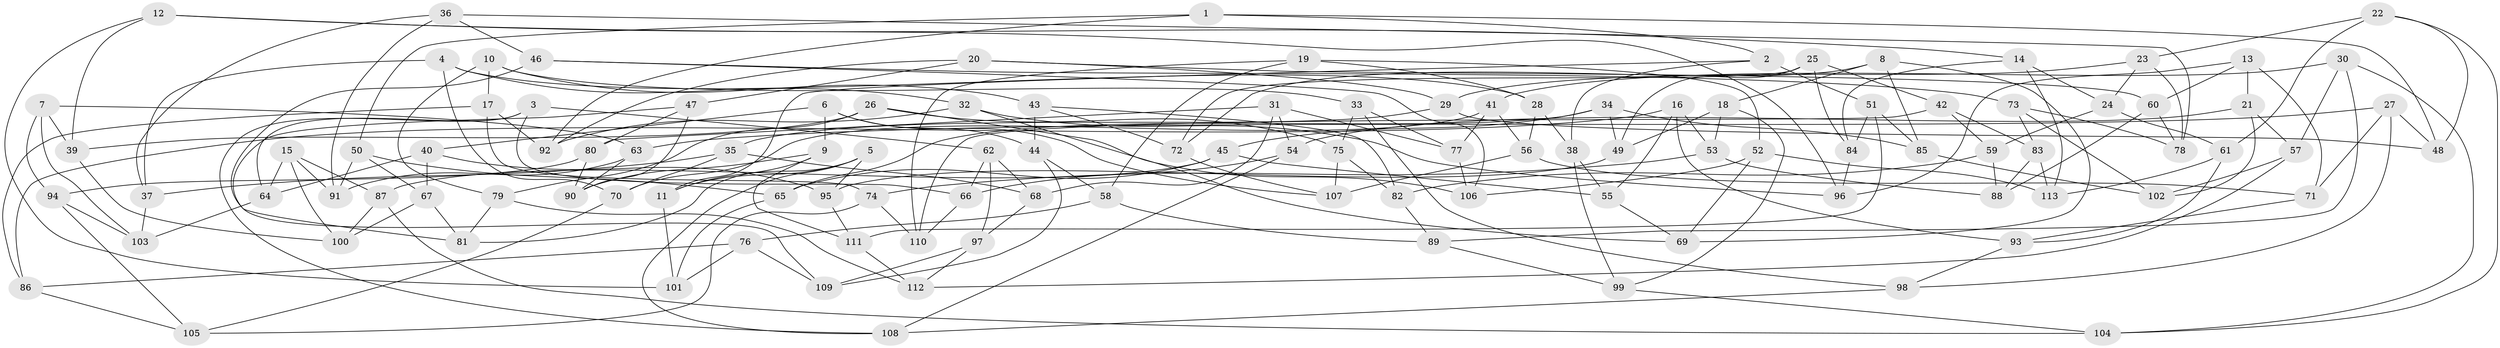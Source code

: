 // coarse degree distribution, {9: 0.06060606060606061, 10: 0.06060606060606061, 3: 0.06060606060606061, 13: 0.06060606060606061, 4: 0.12121212121212122, 8: 0.18181818181818182, 11: 0.06060606060606061, 7: 0.15151515151515152, 6: 0.15151515151515152, 5: 0.09090909090909091}
// Generated by graph-tools (version 1.1) at 2025/21/03/04/25 18:21:02]
// undirected, 113 vertices, 226 edges
graph export_dot {
graph [start="1"]
  node [color=gray90,style=filled];
  1;
  2;
  3;
  4;
  5;
  6;
  7;
  8;
  9;
  10;
  11;
  12;
  13;
  14;
  15;
  16;
  17;
  18;
  19;
  20;
  21;
  22;
  23;
  24;
  25;
  26;
  27;
  28;
  29;
  30;
  31;
  32;
  33;
  34;
  35;
  36;
  37;
  38;
  39;
  40;
  41;
  42;
  43;
  44;
  45;
  46;
  47;
  48;
  49;
  50;
  51;
  52;
  53;
  54;
  55;
  56;
  57;
  58;
  59;
  60;
  61;
  62;
  63;
  64;
  65;
  66;
  67;
  68;
  69;
  70;
  71;
  72;
  73;
  74;
  75;
  76;
  77;
  78;
  79;
  80;
  81;
  82;
  83;
  84;
  85;
  86;
  87;
  88;
  89;
  90;
  91;
  92;
  93;
  94;
  95;
  96;
  97;
  98;
  99;
  100;
  101;
  102;
  103;
  104;
  105;
  106;
  107;
  108;
  109;
  110;
  111;
  112;
  113;
  1 -- 48;
  1 -- 92;
  1 -- 50;
  1 -- 2;
  2 -- 51;
  2 -- 11;
  2 -- 38;
  3 -- 62;
  3 -- 66;
  3 -- 64;
  3 -- 108;
  4 -- 70;
  4 -- 28;
  4 -- 37;
  4 -- 32;
  5 -- 95;
  5 -- 108;
  5 -- 81;
  5 -- 11;
  6 -- 107;
  6 -- 44;
  6 -- 40;
  6 -- 9;
  7 -- 103;
  7 -- 94;
  7 -- 39;
  7 -- 63;
  8 -- 85;
  8 -- 18;
  8 -- 69;
  8 -- 72;
  9 -- 11;
  9 -- 111;
  9 -- 90;
  10 -- 17;
  10 -- 33;
  10 -- 79;
  10 -- 43;
  11 -- 101;
  12 -- 101;
  12 -- 39;
  12 -- 96;
  12 -- 14;
  13 -- 60;
  13 -- 96;
  13 -- 71;
  13 -- 21;
  14 -- 24;
  14 -- 113;
  14 -- 84;
  15 -- 64;
  15 -- 91;
  15 -- 100;
  15 -- 87;
  16 -- 86;
  16 -- 93;
  16 -- 55;
  16 -- 53;
  17 -- 74;
  17 -- 92;
  17 -- 86;
  18 -- 49;
  18 -- 53;
  18 -- 99;
  19 -- 52;
  19 -- 28;
  19 -- 110;
  19 -- 58;
  20 -- 29;
  20 -- 92;
  20 -- 60;
  20 -- 47;
  21 -- 102;
  21 -- 54;
  21 -- 57;
  22 -- 61;
  22 -- 23;
  22 -- 48;
  22 -- 104;
  23 -- 24;
  23 -- 78;
  23 -- 29;
  24 -- 59;
  24 -- 61;
  25 -- 72;
  25 -- 42;
  25 -- 49;
  25 -- 84;
  26 -- 75;
  26 -- 39;
  26 -- 79;
  26 -- 106;
  27 -- 48;
  27 -- 98;
  27 -- 71;
  27 -- 63;
  28 -- 38;
  28 -- 56;
  29 -- 48;
  29 -- 35;
  30 -- 57;
  30 -- 41;
  30 -- 104;
  30 -- 89;
  31 -- 80;
  31 -- 54;
  31 -- 77;
  31 -- 68;
  32 -- 69;
  32 -- 96;
  32 -- 92;
  33 -- 75;
  33 -- 98;
  33 -- 77;
  34 -- 65;
  34 -- 49;
  34 -- 45;
  34 -- 85;
  35 -- 70;
  35 -- 37;
  35 -- 68;
  36 -- 37;
  36 -- 46;
  36 -- 91;
  36 -- 78;
  37 -- 103;
  38 -- 55;
  38 -- 99;
  39 -- 100;
  40 -- 64;
  40 -- 95;
  40 -- 67;
  41 -- 77;
  41 -- 70;
  41 -- 56;
  42 -- 59;
  42 -- 83;
  42 -- 110;
  43 -- 44;
  43 -- 72;
  43 -- 82;
  44 -- 109;
  44 -- 58;
  45 -- 65;
  45 -- 55;
  45 -- 87;
  46 -- 109;
  46 -- 106;
  46 -- 73;
  47 -- 80;
  47 -- 90;
  47 -- 81;
  49 -- 95;
  50 -- 91;
  50 -- 65;
  50 -- 67;
  51 -- 84;
  51 -- 85;
  51 -- 111;
  52 -- 69;
  52 -- 113;
  52 -- 106;
  53 -- 88;
  53 -- 74;
  54 -- 108;
  54 -- 66;
  55 -- 69;
  56 -- 107;
  56 -- 71;
  57 -- 112;
  57 -- 102;
  58 -- 89;
  58 -- 76;
  59 -- 88;
  59 -- 82;
  60 -- 78;
  60 -- 88;
  61 -- 93;
  61 -- 113;
  62 -- 97;
  62 -- 66;
  62 -- 68;
  63 -- 90;
  63 -- 91;
  64 -- 103;
  65 -- 101;
  66 -- 110;
  67 -- 100;
  67 -- 81;
  68 -- 97;
  70 -- 105;
  71 -- 93;
  72 -- 107;
  73 -- 102;
  73 -- 83;
  73 -- 78;
  74 -- 110;
  74 -- 105;
  75 -- 82;
  75 -- 107;
  76 -- 101;
  76 -- 86;
  76 -- 109;
  77 -- 106;
  79 -- 81;
  79 -- 112;
  80 -- 94;
  80 -- 90;
  82 -- 89;
  83 -- 113;
  83 -- 88;
  84 -- 96;
  85 -- 102;
  86 -- 105;
  87 -- 104;
  87 -- 100;
  89 -- 99;
  93 -- 98;
  94 -- 103;
  94 -- 105;
  95 -- 111;
  97 -- 109;
  97 -- 112;
  98 -- 108;
  99 -- 104;
  111 -- 112;
}
